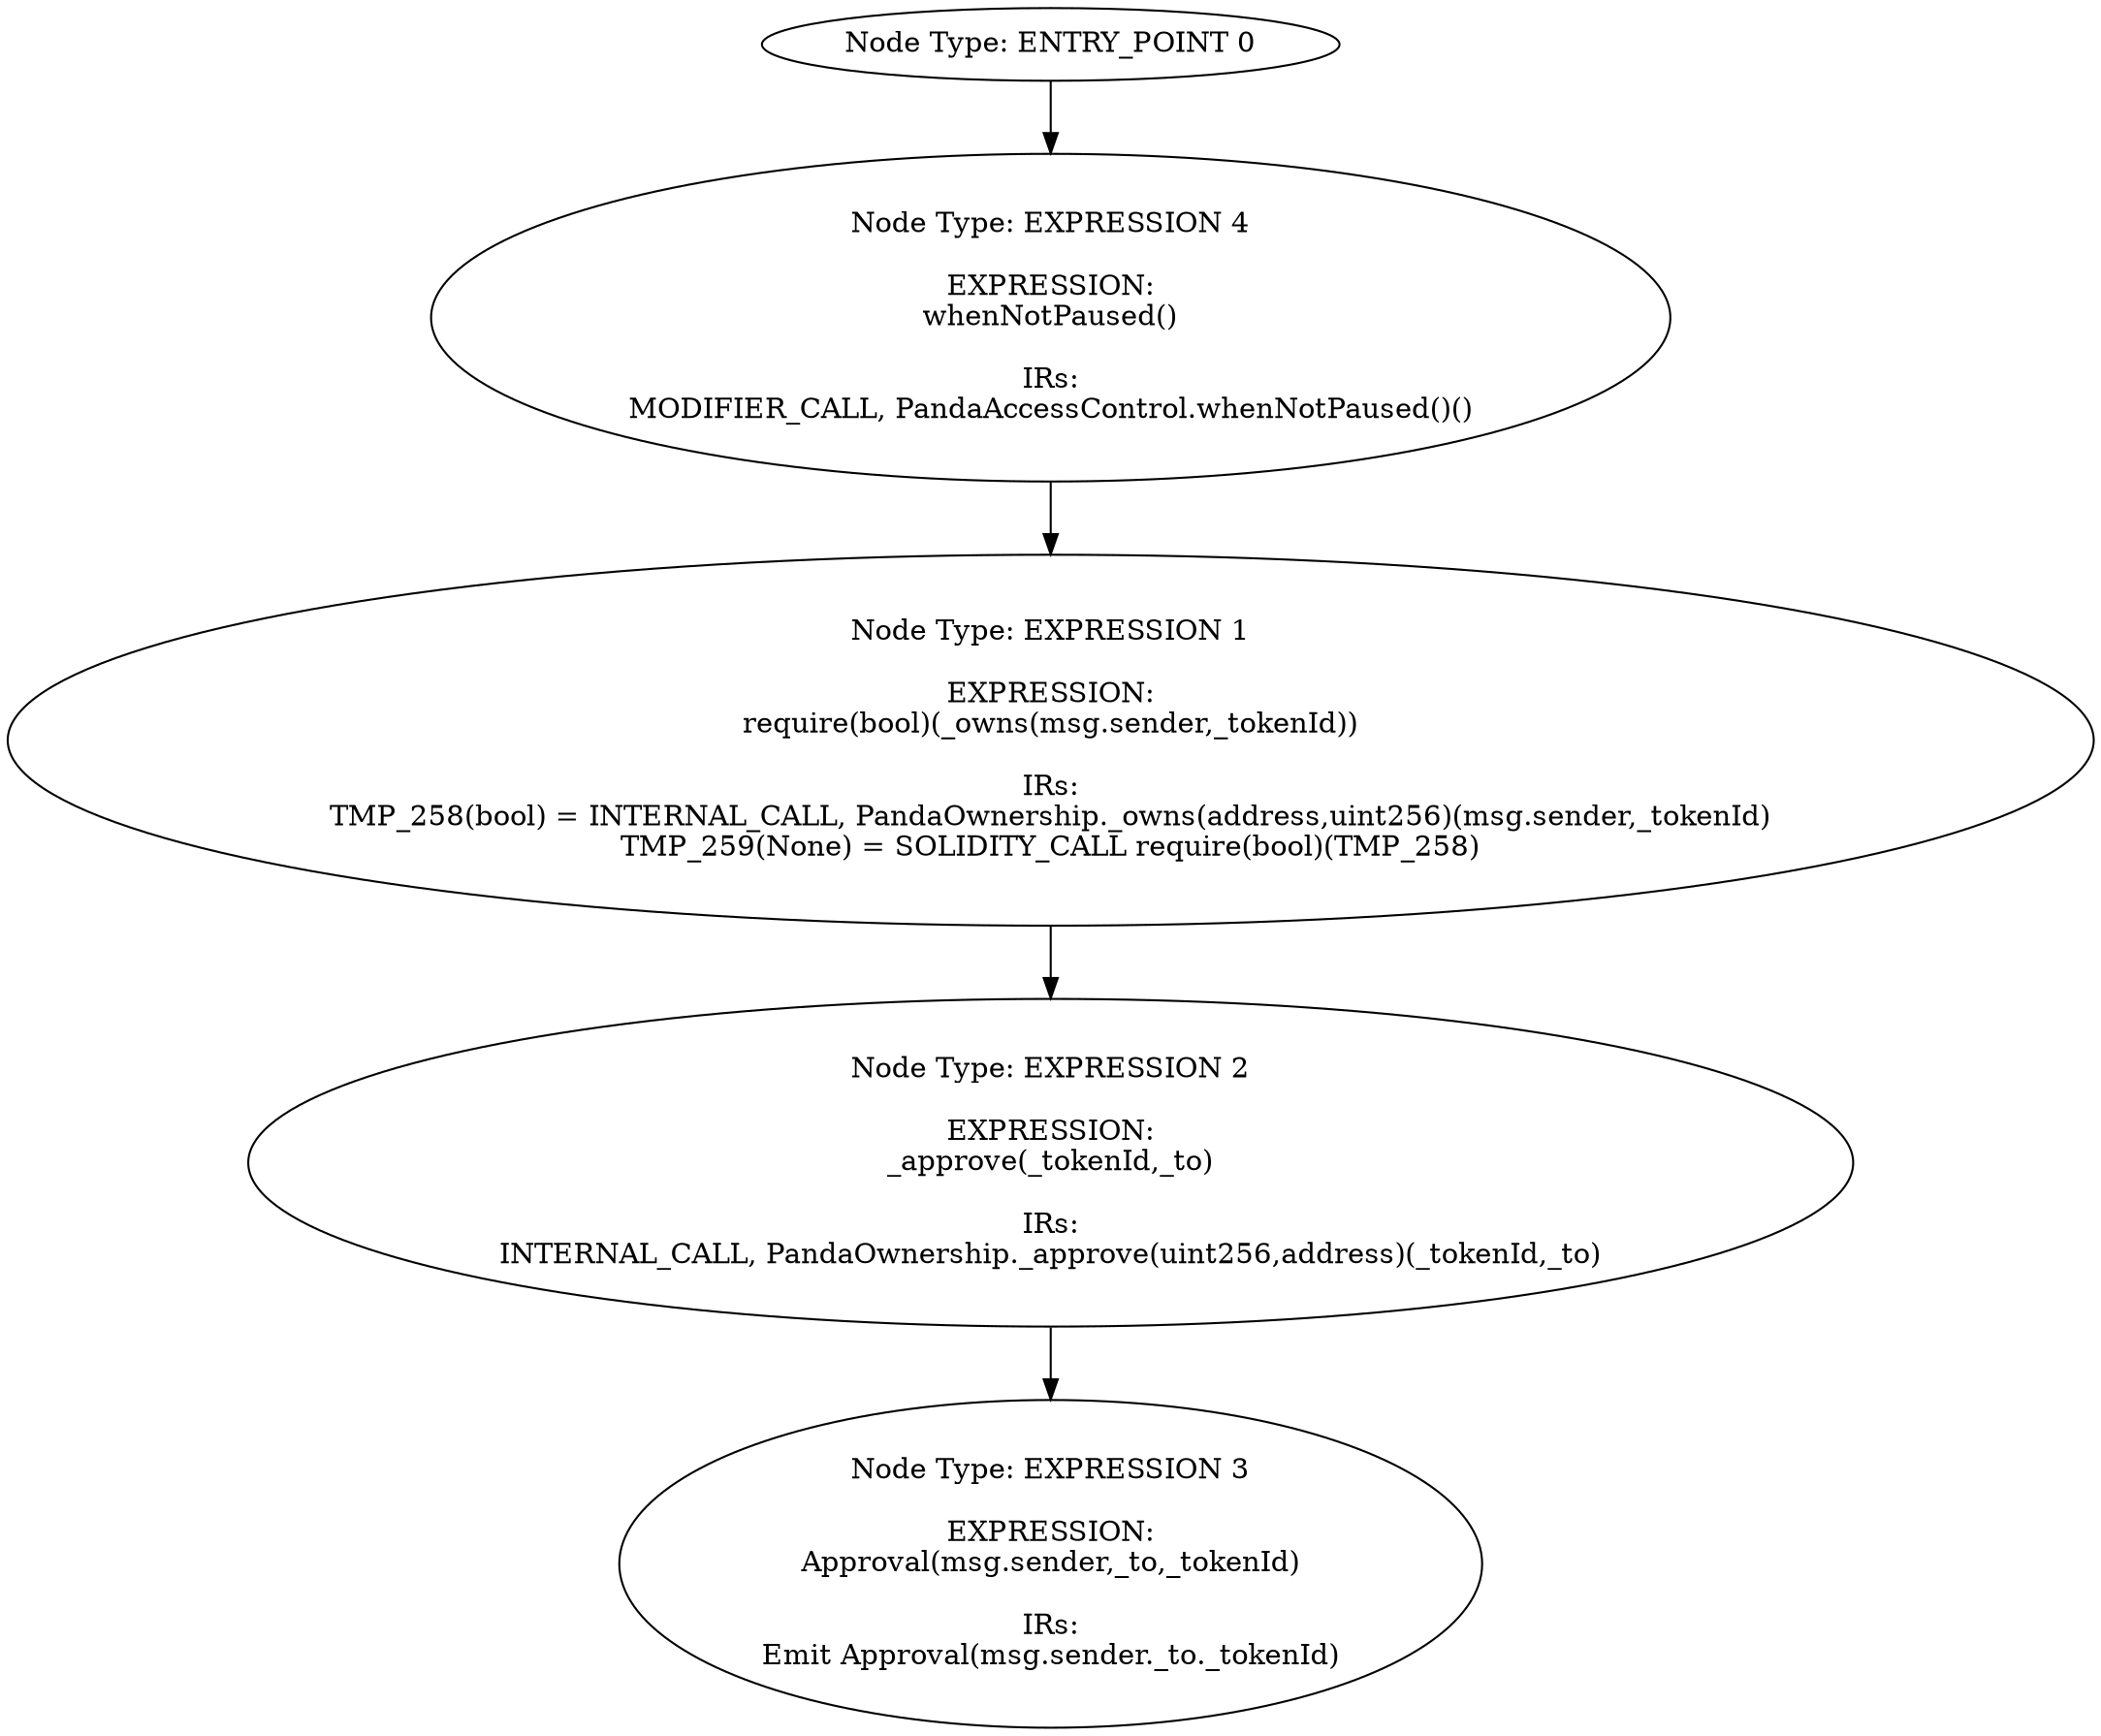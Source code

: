 digraph{
0[label="Node Type: ENTRY_POINT 0
"];
0->4;
1[label="Node Type: EXPRESSION 1

EXPRESSION:
require(bool)(_owns(msg.sender,_tokenId))

IRs:
TMP_258(bool) = INTERNAL_CALL, PandaOwnership._owns(address,uint256)(msg.sender,_tokenId)
TMP_259(None) = SOLIDITY_CALL require(bool)(TMP_258)"];
1->2;
2[label="Node Type: EXPRESSION 2

EXPRESSION:
_approve(_tokenId,_to)

IRs:
INTERNAL_CALL, PandaOwnership._approve(uint256,address)(_tokenId,_to)"];
2->3;
3[label="Node Type: EXPRESSION 3

EXPRESSION:
Approval(msg.sender,_to,_tokenId)

IRs:
Emit Approval(msg.sender._to._tokenId)"];
4[label="Node Type: EXPRESSION 4

EXPRESSION:
whenNotPaused()

IRs:
MODIFIER_CALL, PandaAccessControl.whenNotPaused()()"];
4->1;
}
